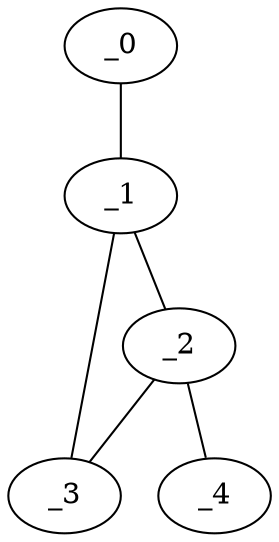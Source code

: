 graph ZP1_0001 {
	_0	 [x="-0.198693",
		y="3.346"];
	_1	 [x="2.66392",
		y="2.6575"];
	_0 -- _1;
	_2	 [x="0.51",
		y="0.49"];
	_1 -- _2;
	_3	 [x="2.51605",
		y="0.480846"];
	_1 -- _3;
	_2 -- _3;
	_4	 [x="0.277296",
		y="2.32506"];
	_2 -- _4;
}
